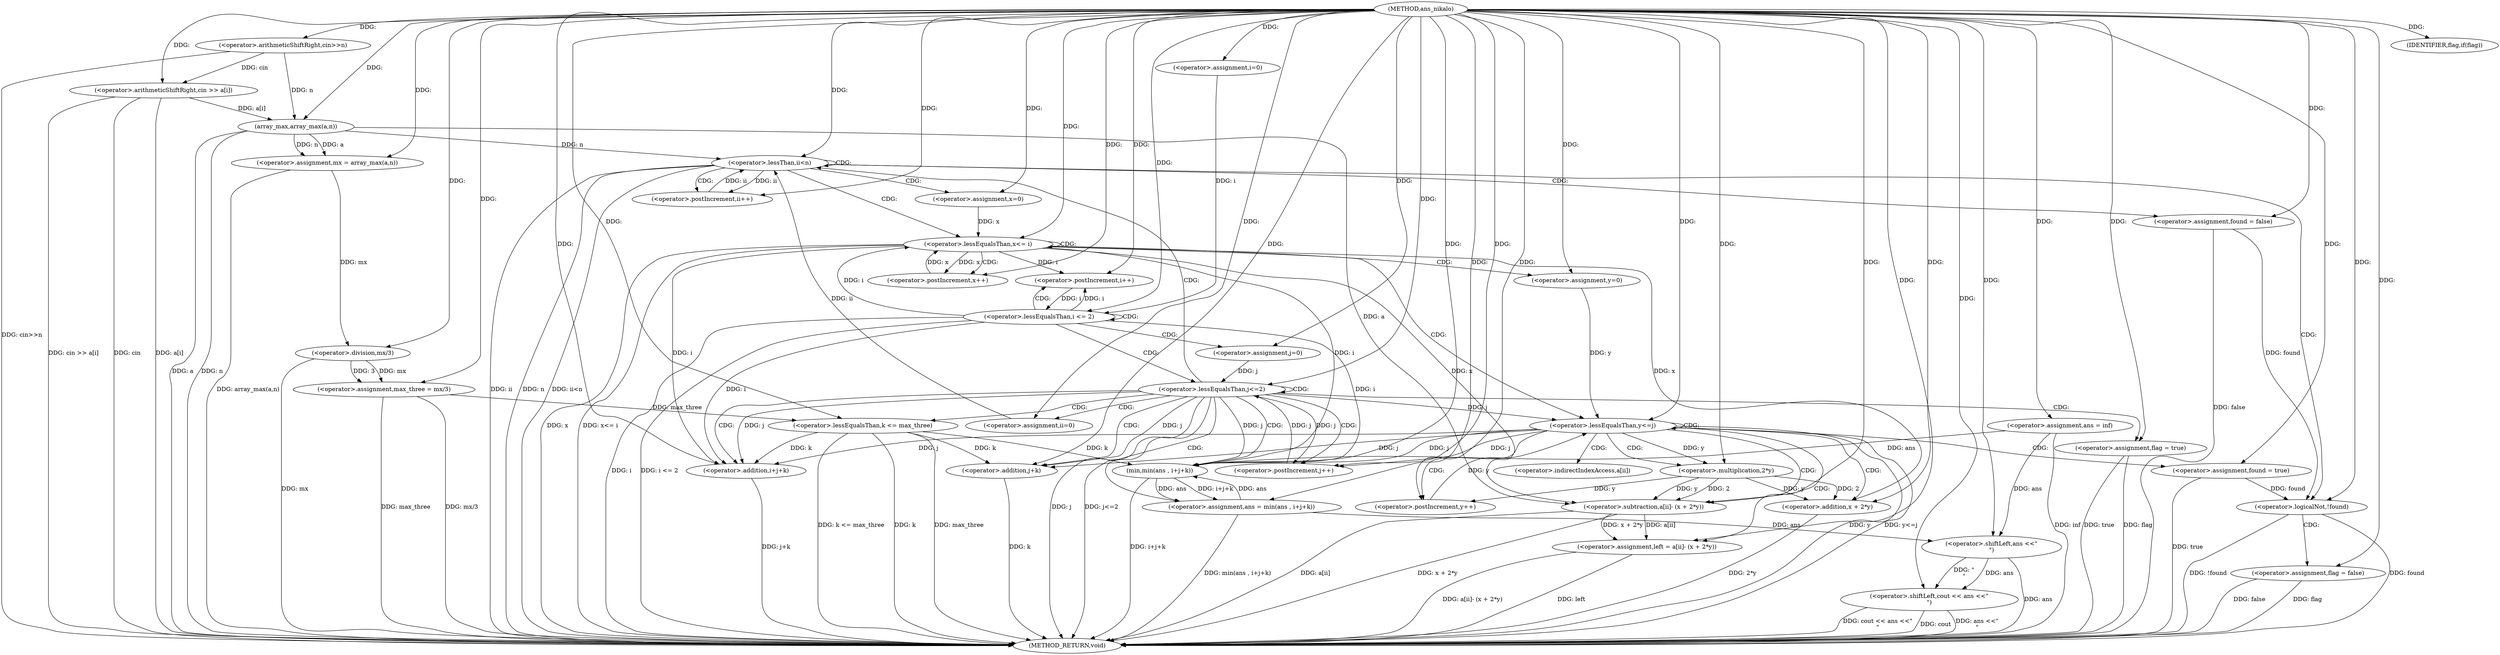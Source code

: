 digraph "ans_nikalo" {  
"1000222" [label = "(METHOD,ans_nikalo)" ]
"1000355" [label = "(METHOD_RETURN,void)" ]
"1000225" [label = "(<operator>.arithmeticShiftRight,cin>>n)" ]
"1000229" [label = "(<operator>.arithmeticShiftRight,cin >> a[i])" ]
"1000235" [label = "(<operator>.assignment,mx = array_max(a,n))" ]
"1000241" [label = "(<operator>.assignment,max_three = mx/3)" ]
"1000247" [label = "(<operator>.assignment,ans = inf)" ]
"1000350" [label = "(<operator>.shiftLeft,cout << ans <<\"\n\")" ]
"1000252" [label = "(<operator>.assignment,i=0)" ]
"1000255" [label = "(<operator>.lessEqualsThan,i <= 2)" ]
"1000258" [label = "(<operator>.postIncrement,i++)" ]
"1000237" [label = "(array_max,array_max(a,n))" ]
"1000243" [label = "(<operator>.division,mx/3)" ]
"1000352" [label = "(<operator>.shiftLeft,ans <<\"\n\")" ]
"1000263" [label = "(<operator>.assignment,j=0)" ]
"1000266" [label = "(<operator>.lessEqualsThan,j<=2)" ]
"1000269" [label = "(<operator>.postIncrement,j++)" ]
"1000272" [label = "(<operator>.lessEqualsThan,k <= max_three)" ]
"1000277" [label = "(<operator>.assignment,flag = true)" ]
"1000282" [label = "(<operator>.assignment,ii=0)" ]
"1000285" [label = "(<operator>.lessThan,ii<n)" ]
"1000288" [label = "(<operator>.postIncrement,ii++)" ]
"1000340" [label = "(IDENTIFIER,flag,if(flag))" ]
"1000341" [label = "(<operator>.assignment,ans = min(ans , i+j+k))" ]
"1000292" [label = "(<operator>.assignment,found = false)" ]
"1000297" [label = "(<operator>.assignment,x=0)" ]
"1000300" [label = "(<operator>.lessEqualsThan,x<= i)" ]
"1000303" [label = "(<operator>.postIncrement,x++)" ]
"1000334" [label = "(<operator>.logicalNot,!found)" ]
"1000336" [label = "(<operator>.assignment,flag = false)" ]
"1000343" [label = "(min,min(ans , i+j+k))" ]
"1000345" [label = "(<operator>.addition,i+j+k)" ]
"1000308" [label = "(<operator>.assignment,y=0)" ]
"1000311" [label = "(<operator>.lessEqualsThan,y<=j)" ]
"1000314" [label = "(<operator>.postIncrement,y++)" ]
"1000347" [label = "(<operator>.addition,j+k)" ]
"1000318" [label = "(<operator>.assignment,left = a[ii]- (x + 2*y))" ]
"1000330" [label = "(<operator>.assignment,found = true)" ]
"1000320" [label = "(<operator>.subtraction,a[ii]- (x + 2*y))" ]
"1000324" [label = "(<operator>.addition,x + 2*y)" ]
"1000326" [label = "(<operator>.multiplication,2*y)" ]
"1000321" [label = "(<operator>.indirectIndexAccess,a[ii])" ]
  "1000225" -> "1000355"  [ label = "DDG: cin>>n"] 
  "1000229" -> "1000355"  [ label = "DDG: cin"] 
  "1000229" -> "1000355"  [ label = "DDG: a[i]"] 
  "1000229" -> "1000355"  [ label = "DDG: cin >> a[i]"] 
  "1000237" -> "1000355"  [ label = "DDG: a"] 
  "1000237" -> "1000355"  [ label = "DDG: n"] 
  "1000235" -> "1000355"  [ label = "DDG: array_max(a,n)"] 
  "1000241" -> "1000355"  [ label = "DDG: max_three"] 
  "1000243" -> "1000355"  [ label = "DDG: mx"] 
  "1000241" -> "1000355"  [ label = "DDG: mx/3"] 
  "1000255" -> "1000355"  [ label = "DDG: i"] 
  "1000255" -> "1000355"  [ label = "DDG: i <= 2"] 
  "1000352" -> "1000355"  [ label = "DDG: ans"] 
  "1000350" -> "1000355"  [ label = "DDG: ans <<\"\n\""] 
  "1000350" -> "1000355"  [ label = "DDG: cout << ans <<\"\n\""] 
  "1000266" -> "1000355"  [ label = "DDG: j"] 
  "1000266" -> "1000355"  [ label = "DDG: j<=2"] 
  "1000272" -> "1000355"  [ label = "DDG: k"] 
  "1000272" -> "1000355"  [ label = "DDG: max_three"] 
  "1000272" -> "1000355"  [ label = "DDG: k <= max_three"] 
  "1000277" -> "1000355"  [ label = "DDG: flag"] 
  "1000277" -> "1000355"  [ label = "DDG: true"] 
  "1000285" -> "1000355"  [ label = "DDG: ii"] 
  "1000285" -> "1000355"  [ label = "DDG: n"] 
  "1000285" -> "1000355"  [ label = "DDG: ii<n"] 
  "1000347" -> "1000355"  [ label = "DDG: k"] 
  "1000345" -> "1000355"  [ label = "DDG: j+k"] 
  "1000343" -> "1000355"  [ label = "DDG: i+j+k"] 
  "1000341" -> "1000355"  [ label = "DDG: min(ans , i+j+k)"] 
  "1000292" -> "1000355"  [ label = "DDG: false"] 
  "1000300" -> "1000355"  [ label = "DDG: x"] 
  "1000300" -> "1000355"  [ label = "DDG: x<= i"] 
  "1000334" -> "1000355"  [ label = "DDG: found"] 
  "1000334" -> "1000355"  [ label = "DDG: !found"] 
  "1000336" -> "1000355"  [ label = "DDG: flag"] 
  "1000336" -> "1000355"  [ label = "DDG: false"] 
  "1000311" -> "1000355"  [ label = "DDG: y"] 
  "1000311" -> "1000355"  [ label = "DDG: y<=j"] 
  "1000318" -> "1000355"  [ label = "DDG: left"] 
  "1000320" -> "1000355"  [ label = "DDG: a[ii]"] 
  "1000324" -> "1000355"  [ label = "DDG: 2*y"] 
  "1000320" -> "1000355"  [ label = "DDG: x + 2*y"] 
  "1000318" -> "1000355"  [ label = "DDG: a[ii]- (x + 2*y)"] 
  "1000330" -> "1000355"  [ label = "DDG: true"] 
  "1000247" -> "1000355"  [ label = "DDG: inf"] 
  "1000350" -> "1000355"  [ label = "DDG: cout"] 
  "1000237" -> "1000235"  [ label = "DDG: n"] 
  "1000237" -> "1000235"  [ label = "DDG: a"] 
  "1000243" -> "1000241"  [ label = "DDG: 3"] 
  "1000243" -> "1000241"  [ label = "DDG: mx"] 
  "1000222" -> "1000247"  [ label = "DDG: "] 
  "1000222" -> "1000225"  [ label = "DDG: "] 
  "1000225" -> "1000229"  [ label = "DDG: cin"] 
  "1000222" -> "1000229"  [ label = "DDG: "] 
  "1000222" -> "1000235"  [ label = "DDG: "] 
  "1000222" -> "1000241"  [ label = "DDG: "] 
  "1000222" -> "1000252"  [ label = "DDG: "] 
  "1000222" -> "1000350"  [ label = "DDG: "] 
  "1000352" -> "1000350"  [ label = "DDG: \"\n\""] 
  "1000352" -> "1000350"  [ label = "DDG: ans"] 
  "1000229" -> "1000237"  [ label = "DDG: a[i]"] 
  "1000222" -> "1000237"  [ label = "DDG: "] 
  "1000225" -> "1000237"  [ label = "DDG: n"] 
  "1000235" -> "1000243"  [ label = "DDG: mx"] 
  "1000222" -> "1000243"  [ label = "DDG: "] 
  "1000252" -> "1000255"  [ label = "DDG: i"] 
  "1000258" -> "1000255"  [ label = "DDG: i"] 
  "1000222" -> "1000255"  [ label = "DDG: "] 
  "1000255" -> "1000258"  [ label = "DDG: i"] 
  "1000300" -> "1000258"  [ label = "DDG: i"] 
  "1000222" -> "1000258"  [ label = "DDG: "] 
  "1000247" -> "1000352"  [ label = "DDG: ans"] 
  "1000341" -> "1000352"  [ label = "DDG: ans"] 
  "1000222" -> "1000352"  [ label = "DDG: "] 
  "1000222" -> "1000263"  [ label = "DDG: "] 
  "1000263" -> "1000266"  [ label = "DDG: j"] 
  "1000269" -> "1000266"  [ label = "DDG: j"] 
  "1000222" -> "1000266"  [ label = "DDG: "] 
  "1000266" -> "1000269"  [ label = "DDG: j"] 
  "1000311" -> "1000269"  [ label = "DDG: j"] 
  "1000222" -> "1000269"  [ label = "DDG: "] 
  "1000222" -> "1000272"  [ label = "DDG: "] 
  "1000241" -> "1000272"  [ label = "DDG: max_three"] 
  "1000222" -> "1000277"  [ label = "DDG: "] 
  "1000222" -> "1000282"  [ label = "DDG: "] 
  "1000222" -> "1000340"  [ label = "DDG: "] 
  "1000343" -> "1000341"  [ label = "DDG: i+j+k"] 
  "1000343" -> "1000341"  [ label = "DDG: ans"] 
  "1000282" -> "1000285"  [ label = "DDG: ii"] 
  "1000288" -> "1000285"  [ label = "DDG: ii"] 
  "1000222" -> "1000285"  [ label = "DDG: "] 
  "1000237" -> "1000285"  [ label = "DDG: n"] 
  "1000285" -> "1000288"  [ label = "DDG: ii"] 
  "1000222" -> "1000288"  [ label = "DDG: "] 
  "1000222" -> "1000292"  [ label = "DDG: "] 
  "1000222" -> "1000341"  [ label = "DDG: "] 
  "1000222" -> "1000297"  [ label = "DDG: "] 
  "1000222" -> "1000336"  [ label = "DDG: "] 
  "1000247" -> "1000343"  [ label = "DDG: ans"] 
  "1000341" -> "1000343"  [ label = "DDG: ans"] 
  "1000222" -> "1000343"  [ label = "DDG: "] 
  "1000272" -> "1000343"  [ label = "DDG: k"] 
  "1000266" -> "1000343"  [ label = "DDG: j"] 
  "1000311" -> "1000343"  [ label = "DDG: j"] 
  "1000255" -> "1000343"  [ label = "DDG: i"] 
  "1000300" -> "1000343"  [ label = "DDG: i"] 
  "1000297" -> "1000300"  [ label = "DDG: x"] 
  "1000303" -> "1000300"  [ label = "DDG: x"] 
  "1000222" -> "1000300"  [ label = "DDG: "] 
  "1000255" -> "1000300"  [ label = "DDG: i"] 
  "1000300" -> "1000303"  [ label = "DDG: x"] 
  "1000222" -> "1000303"  [ label = "DDG: "] 
  "1000292" -> "1000334"  [ label = "DDG: found"] 
  "1000330" -> "1000334"  [ label = "DDG: found"] 
  "1000222" -> "1000334"  [ label = "DDG: "] 
  "1000255" -> "1000345"  [ label = "DDG: i"] 
  "1000300" -> "1000345"  [ label = "DDG: i"] 
  "1000222" -> "1000345"  [ label = "DDG: "] 
  "1000272" -> "1000345"  [ label = "DDG: k"] 
  "1000266" -> "1000345"  [ label = "DDG: j"] 
  "1000311" -> "1000345"  [ label = "DDG: j"] 
  "1000222" -> "1000308"  [ label = "DDG: "] 
  "1000266" -> "1000347"  [ label = "DDG: j"] 
  "1000311" -> "1000347"  [ label = "DDG: j"] 
  "1000222" -> "1000347"  [ label = "DDG: "] 
  "1000272" -> "1000347"  [ label = "DDG: k"] 
  "1000308" -> "1000311"  [ label = "DDG: y"] 
  "1000314" -> "1000311"  [ label = "DDG: y"] 
  "1000222" -> "1000311"  [ label = "DDG: "] 
  "1000266" -> "1000311"  [ label = "DDG: j"] 
  "1000326" -> "1000314"  [ label = "DDG: y"] 
  "1000222" -> "1000314"  [ label = "DDG: "] 
  "1000320" -> "1000318"  [ label = "DDG: x + 2*y"] 
  "1000320" -> "1000318"  [ label = "DDG: a[ii]"] 
  "1000222" -> "1000318"  [ label = "DDG: "] 
  "1000222" -> "1000330"  [ label = "DDG: "] 
  "1000237" -> "1000320"  [ label = "DDG: a"] 
  "1000300" -> "1000320"  [ label = "DDG: x"] 
  "1000222" -> "1000320"  [ label = "DDG: "] 
  "1000326" -> "1000320"  [ label = "DDG: y"] 
  "1000326" -> "1000320"  [ label = "DDG: 2"] 
  "1000300" -> "1000324"  [ label = "DDG: x"] 
  "1000222" -> "1000324"  [ label = "DDG: "] 
  "1000326" -> "1000324"  [ label = "DDG: y"] 
  "1000326" -> "1000324"  [ label = "DDG: 2"] 
  "1000222" -> "1000326"  [ label = "DDG: "] 
  "1000311" -> "1000326"  [ label = "DDG: y"] 
  "1000255" -> "1000258"  [ label = "CDG: "] 
  "1000255" -> "1000263"  [ label = "CDG: "] 
  "1000255" -> "1000255"  [ label = "CDG: "] 
  "1000255" -> "1000266"  [ label = "CDG: "] 
  "1000266" -> "1000285"  [ label = "CDG: "] 
  "1000266" -> "1000277"  [ label = "CDG: "] 
  "1000266" -> "1000266"  [ label = "CDG: "] 
  "1000266" -> "1000272"  [ label = "CDG: "] 
  "1000266" -> "1000282"  [ label = "CDG: "] 
  "1000266" -> "1000269"  [ label = "CDG: "] 
  "1000266" -> "1000341"  [ label = "CDG: "] 
  "1000266" -> "1000345"  [ label = "CDG: "] 
  "1000266" -> "1000347"  [ label = "CDG: "] 
  "1000266" -> "1000343"  [ label = "CDG: "] 
  "1000285" -> "1000285"  [ label = "CDG: "] 
  "1000285" -> "1000297"  [ label = "CDG: "] 
  "1000285" -> "1000300"  [ label = "CDG: "] 
  "1000285" -> "1000334"  [ label = "CDG: "] 
  "1000285" -> "1000288"  [ label = "CDG: "] 
  "1000285" -> "1000292"  [ label = "CDG: "] 
  "1000300" -> "1000303"  [ label = "CDG: "] 
  "1000300" -> "1000308"  [ label = "CDG: "] 
  "1000300" -> "1000300"  [ label = "CDG: "] 
  "1000300" -> "1000311"  [ label = "CDG: "] 
  "1000334" -> "1000336"  [ label = "CDG: "] 
  "1000311" -> "1000324"  [ label = "CDG: "] 
  "1000311" -> "1000321"  [ label = "CDG: "] 
  "1000311" -> "1000326"  [ label = "CDG: "] 
  "1000311" -> "1000330"  [ label = "CDG: "] 
  "1000311" -> "1000318"  [ label = "CDG: "] 
  "1000311" -> "1000314"  [ label = "CDG: "] 
  "1000311" -> "1000311"  [ label = "CDG: "] 
  "1000311" -> "1000320"  [ label = "CDG: "] 
}

